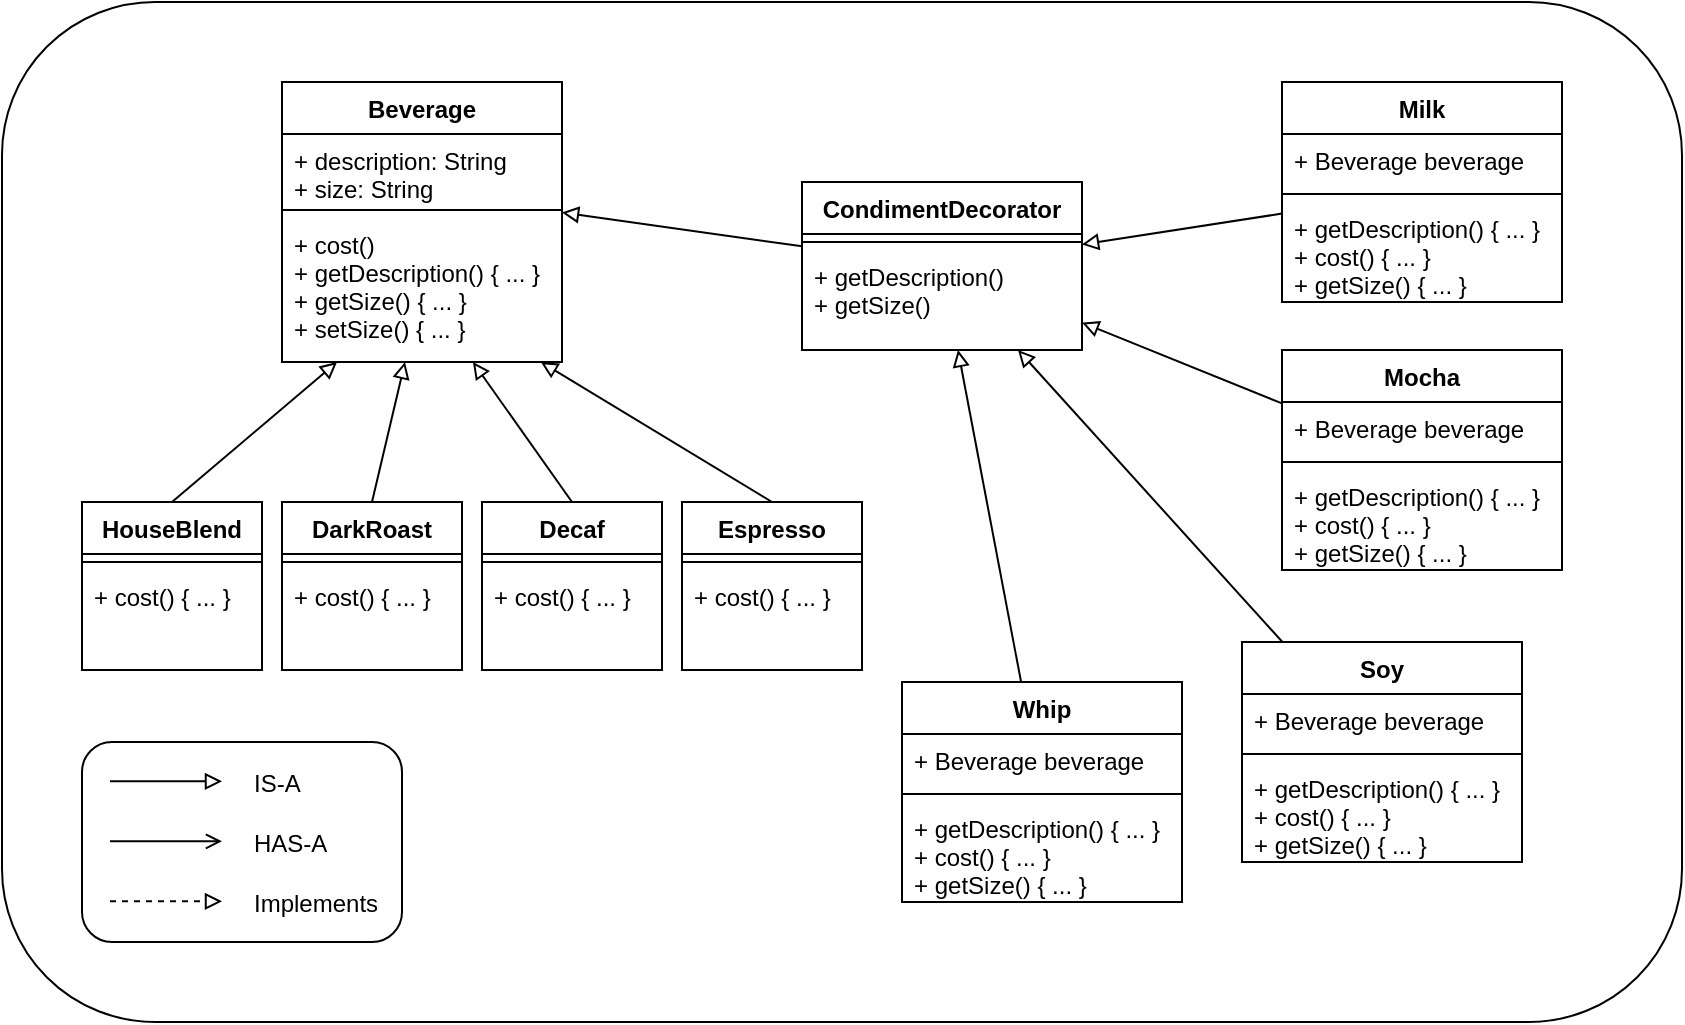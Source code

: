 <mxfile version="15.5.6" type="device"><diagram id="XpqjZvqzrvhHuElHt-EO" name="Page-1"><mxGraphModel dx="946" dy="557" grid="1" gridSize="10" guides="1" tooltips="1" connect="1" arrows="1" fold="1" page="1" pageScale="1" pageWidth="4681" pageHeight="3300" math="0" shadow="0"><root><mxCell id="0"/><mxCell id="1" parent="0"/><mxCell id="q1Y9wGK2aGl0RHbcgfHN-2" value="Beverage" style="swimlane;fontStyle=1;align=center;verticalAlign=top;childLayout=stackLayout;horizontal=1;startSize=26;horizontalStack=0;resizeParent=1;resizeParentMax=0;resizeLast=0;collapsible=1;marginBottom=0;fillColor=none;" parent="1" vertex="1"><mxGeometry x="180" y="80" width="140" height="140" as="geometry"/></mxCell><mxCell id="q1Y9wGK2aGl0RHbcgfHN-3" value="+ description: String&#10;+ size: String" style="text;strokeColor=none;fillColor=none;align=left;verticalAlign=top;spacingLeft=4;spacingRight=4;overflow=hidden;rotatable=0;points=[[0,0.5],[1,0.5]];portConstraint=eastwest;" parent="q1Y9wGK2aGl0RHbcgfHN-2" vertex="1"><mxGeometry y="26" width="140" height="34" as="geometry"/></mxCell><mxCell id="q1Y9wGK2aGl0RHbcgfHN-4" value="" style="line;strokeWidth=1;fillColor=none;align=left;verticalAlign=middle;spacingTop=-1;spacingLeft=3;spacingRight=3;rotatable=0;labelPosition=right;points=[];portConstraint=eastwest;" parent="q1Y9wGK2aGl0RHbcgfHN-2" vertex="1"><mxGeometry y="60" width="140" height="8" as="geometry"/></mxCell><mxCell id="q1Y9wGK2aGl0RHbcgfHN-5" value="+ cost()&#10;+ getDescription() { ... }&#10;+ getSize() { ... }&#10;+ setSize() { ... }" style="text;strokeColor=none;fillColor=none;align=left;verticalAlign=top;spacingLeft=4;spacingRight=4;overflow=hidden;rotatable=0;points=[[0,0.5],[1,0.5]];portConstraint=eastwest;" parent="q1Y9wGK2aGl0RHbcgfHN-2" vertex="1"><mxGeometry y="68" width="140" height="72" as="geometry"/></mxCell><mxCell id="q1Y9wGK2aGl0RHbcgfHN-6" value="HouseBlend" style="swimlane;fontStyle=1;align=center;verticalAlign=top;childLayout=stackLayout;horizontal=1;startSize=26;horizontalStack=0;resizeParent=1;resizeParentMax=0;resizeLast=0;collapsible=1;marginBottom=0;fillColor=none;" parent="1" vertex="1"><mxGeometry x="80" y="290" width="90" height="84" as="geometry"/></mxCell><mxCell id="q1Y9wGK2aGl0RHbcgfHN-8" value="" style="line;strokeWidth=1;fillColor=none;align=left;verticalAlign=middle;spacingTop=-1;spacingLeft=3;spacingRight=3;rotatable=0;labelPosition=right;points=[];portConstraint=eastwest;" parent="q1Y9wGK2aGl0RHbcgfHN-6" vertex="1"><mxGeometry y="26" width="90" height="8" as="geometry"/></mxCell><mxCell id="q1Y9wGK2aGl0RHbcgfHN-9" value="+ cost() { ... }" style="text;strokeColor=none;fillColor=none;align=left;verticalAlign=top;spacingLeft=4;spacingRight=4;overflow=hidden;rotatable=0;points=[[0,0.5],[1,0.5]];portConstraint=eastwest;" parent="q1Y9wGK2aGl0RHbcgfHN-6" vertex="1"><mxGeometry y="34" width="90" height="50" as="geometry"/></mxCell><mxCell id="q1Y9wGK2aGl0RHbcgfHN-10" value="DarkRoast" style="swimlane;fontStyle=1;align=center;verticalAlign=top;childLayout=stackLayout;horizontal=1;startSize=26;horizontalStack=0;resizeParent=1;resizeParentMax=0;resizeLast=0;collapsible=1;marginBottom=0;fillColor=none;" parent="1" vertex="1"><mxGeometry x="180" y="290" width="90" height="84" as="geometry"/></mxCell><mxCell id="q1Y9wGK2aGl0RHbcgfHN-11" value="" style="line;strokeWidth=1;fillColor=none;align=left;verticalAlign=middle;spacingTop=-1;spacingLeft=3;spacingRight=3;rotatable=0;labelPosition=right;points=[];portConstraint=eastwest;" parent="q1Y9wGK2aGl0RHbcgfHN-10" vertex="1"><mxGeometry y="26" width="90" height="8" as="geometry"/></mxCell><mxCell id="q1Y9wGK2aGl0RHbcgfHN-12" value="+ cost() { ... }" style="text;strokeColor=none;fillColor=none;align=left;verticalAlign=top;spacingLeft=4;spacingRight=4;overflow=hidden;rotatable=0;points=[[0,0.5],[1,0.5]];portConstraint=eastwest;" parent="q1Y9wGK2aGl0RHbcgfHN-10" vertex="1"><mxGeometry y="34" width="90" height="50" as="geometry"/></mxCell><mxCell id="q1Y9wGK2aGl0RHbcgfHN-13" value="Decaf" style="swimlane;fontStyle=1;align=center;verticalAlign=top;childLayout=stackLayout;horizontal=1;startSize=26;horizontalStack=0;resizeParent=1;resizeParentMax=0;resizeLast=0;collapsible=1;marginBottom=0;fillColor=none;" parent="1" vertex="1"><mxGeometry x="280" y="290" width="90" height="84" as="geometry"/></mxCell><mxCell id="q1Y9wGK2aGl0RHbcgfHN-14" value="" style="line;strokeWidth=1;fillColor=none;align=left;verticalAlign=middle;spacingTop=-1;spacingLeft=3;spacingRight=3;rotatable=0;labelPosition=right;points=[];portConstraint=eastwest;" parent="q1Y9wGK2aGl0RHbcgfHN-13" vertex="1"><mxGeometry y="26" width="90" height="8" as="geometry"/></mxCell><mxCell id="q1Y9wGK2aGl0RHbcgfHN-15" value="+ cost() { ... }" style="text;strokeColor=none;fillColor=none;align=left;verticalAlign=top;spacingLeft=4;spacingRight=4;overflow=hidden;rotatable=0;points=[[0,0.5],[1,0.5]];portConstraint=eastwest;" parent="q1Y9wGK2aGl0RHbcgfHN-13" vertex="1"><mxGeometry y="34" width="90" height="50" as="geometry"/></mxCell><mxCell id="q1Y9wGK2aGl0RHbcgfHN-16" value="Espresso" style="swimlane;fontStyle=1;align=center;verticalAlign=top;childLayout=stackLayout;horizontal=1;startSize=26;horizontalStack=0;resizeParent=1;resizeParentMax=0;resizeLast=0;collapsible=1;marginBottom=0;fillColor=none;" parent="1" vertex="1"><mxGeometry x="380" y="290" width="90" height="84" as="geometry"/></mxCell><mxCell id="q1Y9wGK2aGl0RHbcgfHN-17" value="" style="line;strokeWidth=1;fillColor=none;align=left;verticalAlign=middle;spacingTop=-1;spacingLeft=3;spacingRight=3;rotatable=0;labelPosition=right;points=[];portConstraint=eastwest;" parent="q1Y9wGK2aGl0RHbcgfHN-16" vertex="1"><mxGeometry y="26" width="90" height="8" as="geometry"/></mxCell><mxCell id="q1Y9wGK2aGl0RHbcgfHN-18" value="+ cost() { ... }" style="text;strokeColor=none;fillColor=none;align=left;verticalAlign=top;spacingLeft=4;spacingRight=4;overflow=hidden;rotatable=0;points=[[0,0.5],[1,0.5]];portConstraint=eastwest;" parent="q1Y9wGK2aGl0RHbcgfHN-16" vertex="1"><mxGeometry y="34" width="90" height="50" as="geometry"/></mxCell><mxCell id="q1Y9wGK2aGl0RHbcgfHN-19" value="" style="endArrow=open;html=1;rounded=0;exitX=0.996;exitY=1.023;exitDx=0;exitDy=0;exitPerimeter=0;endFill=0;" parent="1" edge="1"><mxGeometry width="50" height="50" relative="1" as="geometry"><mxPoint x="94" y="459.682" as="sourcePoint"/><mxPoint x="150" y="459.67" as="targetPoint"/></mxGeometry></mxCell><mxCell id="q1Y9wGK2aGl0RHbcgfHN-20" value="" style="endArrow=block;html=1;rounded=0;exitX=0.5;exitY=0;exitDx=0;exitDy=0;endFill=0;" parent="1" edge="1"><mxGeometry width="50" height="50" relative="1" as="geometry"><mxPoint x="94" y="429.67" as="sourcePoint"/><mxPoint x="150" y="429.67" as="targetPoint"/></mxGeometry></mxCell><mxCell id="q1Y9wGK2aGl0RHbcgfHN-21" value="" style="endArrow=block;html=1;rounded=0;dashed=1;endFill=0;exitX=0.5;exitY=0;exitDx=0;exitDy=0;" parent="1" edge="1"><mxGeometry width="50" height="50" relative="1" as="geometry"><mxPoint x="94" y="489.67" as="sourcePoint"/><mxPoint x="150" y="489.67" as="targetPoint"/></mxGeometry></mxCell><mxCell id="q1Y9wGK2aGl0RHbcgfHN-22" value="IS-A" style="text;strokeColor=none;fillColor=none;align=left;verticalAlign=middle;spacingLeft=4;spacingRight=4;overflow=hidden;points=[[0,0.5],[1,0.5]];portConstraint=eastwest;rotatable=0;" parent="1" vertex="1"><mxGeometry x="160" y="415" width="50" height="30" as="geometry"/></mxCell><mxCell id="q1Y9wGK2aGl0RHbcgfHN-23" value="HAS-A" style="text;strokeColor=none;fillColor=none;align=left;verticalAlign=middle;spacingLeft=4;spacingRight=4;overflow=hidden;points=[[0,0.5],[1,0.5]];portConstraint=eastwest;rotatable=0;" parent="1" vertex="1"><mxGeometry x="160" y="445" width="50" height="30" as="geometry"/></mxCell><mxCell id="q1Y9wGK2aGl0RHbcgfHN-24" value="Implements" style="text;strokeColor=none;fillColor=none;align=left;verticalAlign=middle;spacingLeft=4;spacingRight=4;overflow=hidden;points=[[0,0.5],[1,0.5]];portConstraint=eastwest;rotatable=0;" parent="1" vertex="1"><mxGeometry x="160" y="475" width="80" height="30" as="geometry"/></mxCell><mxCell id="q1Y9wGK2aGl0RHbcgfHN-25" value="" style="rounded=1;whiteSpace=wrap;html=1;fillColor=none;" parent="1" vertex="1"><mxGeometry x="80" y="410" width="160" height="100" as="geometry"/></mxCell><mxCell id="q1Y9wGK2aGl0RHbcgfHN-26" value="" style="endArrow=block;html=1;rounded=0;exitX=0.5;exitY=0;exitDx=0;exitDy=0;endFill=0;" parent="1" source="q1Y9wGK2aGl0RHbcgfHN-6" target="q1Y9wGK2aGl0RHbcgfHN-5" edge="1"><mxGeometry width="50" height="50" relative="1" as="geometry"><mxPoint x="114" y="410.0" as="sourcePoint"/><mxPoint x="170" y="410.0" as="targetPoint"/></mxGeometry></mxCell><mxCell id="q1Y9wGK2aGl0RHbcgfHN-27" value="" style="endArrow=block;html=1;rounded=0;exitX=0.5;exitY=0;exitDx=0;exitDy=0;endFill=0;" parent="1" source="q1Y9wGK2aGl0RHbcgfHN-10" target="q1Y9wGK2aGl0RHbcgfHN-5" edge="1"><mxGeometry width="50" height="50" relative="1" as="geometry"><mxPoint x="135" y="300" as="sourcePoint"/><mxPoint x="165.04" y="250" as="targetPoint"/></mxGeometry></mxCell><mxCell id="q1Y9wGK2aGl0RHbcgfHN-28" value="" style="endArrow=block;html=1;rounded=0;exitX=0.5;exitY=0;exitDx=0;exitDy=0;endFill=0;" parent="1" source="q1Y9wGK2aGl0RHbcgfHN-13" target="q1Y9wGK2aGl0RHbcgfHN-5" edge="1"><mxGeometry width="50" height="50" relative="1" as="geometry"><mxPoint x="235" y="300" as="sourcePoint"/><mxPoint x="160" y="240" as="targetPoint"/></mxGeometry></mxCell><mxCell id="q1Y9wGK2aGl0RHbcgfHN-29" value="" style="endArrow=block;html=1;rounded=0;exitX=0.5;exitY=0;exitDx=0;exitDy=0;endFill=0;" parent="1" source="q1Y9wGK2aGl0RHbcgfHN-16" target="q1Y9wGK2aGl0RHbcgfHN-5" edge="1"><mxGeometry width="50" height="50" relative="1" as="geometry"><mxPoint x="335" y="300" as="sourcePoint"/><mxPoint x="170" y="250" as="targetPoint"/></mxGeometry></mxCell><mxCell id="q1Y9wGK2aGl0RHbcgfHN-30" value="CondimentDecorator" style="swimlane;fontStyle=1;align=center;verticalAlign=top;childLayout=stackLayout;horizontal=1;startSize=26;horizontalStack=0;resizeParent=1;resizeParentMax=0;resizeLast=0;collapsible=1;marginBottom=0;fillColor=none;" parent="1" vertex="1"><mxGeometry x="440" y="130" width="140" height="84" as="geometry"/></mxCell><mxCell id="q1Y9wGK2aGl0RHbcgfHN-32" value="" style="line;strokeWidth=1;fillColor=none;align=left;verticalAlign=middle;spacingTop=-1;spacingLeft=3;spacingRight=3;rotatable=0;labelPosition=right;points=[];portConstraint=eastwest;" parent="q1Y9wGK2aGl0RHbcgfHN-30" vertex="1"><mxGeometry y="26" width="140" height="8" as="geometry"/></mxCell><mxCell id="q1Y9wGK2aGl0RHbcgfHN-33" value="+ getDescription()&#10;+ getSize()" style="text;strokeColor=none;fillColor=none;align=left;verticalAlign=top;spacingLeft=4;spacingRight=4;overflow=hidden;rotatable=0;points=[[0,0.5],[1,0.5]];portConstraint=eastwest;" parent="q1Y9wGK2aGl0RHbcgfHN-30" vertex="1"><mxGeometry y="34" width="140" height="50" as="geometry"/></mxCell><mxCell id="q1Y9wGK2aGl0RHbcgfHN-34" value="" style="endArrow=block;html=1;rounded=0;endFill=0;entryX=1;entryY=1.154;entryDx=0;entryDy=0;entryPerimeter=0;" parent="1" source="q1Y9wGK2aGl0RHbcgfHN-30" target="q1Y9wGK2aGl0RHbcgfHN-3" edge="1"><mxGeometry width="50" height="50" relative="1" as="geometry"><mxPoint x="435" y="300" as="sourcePoint"/><mxPoint x="318.333" y="250" as="targetPoint"/></mxGeometry></mxCell><mxCell id="q1Y9wGK2aGl0RHbcgfHN-47" value="" style="endArrow=block;html=1;rounded=0;endFill=0;" parent="1" source="q1Y9wGK2aGl0RHbcgfHN-55" target="q1Y9wGK2aGl0RHbcgfHN-30" edge="1"><mxGeometry width="50" height="50" relative="1" as="geometry"><mxPoint x="574.983" y="410" as="sourcePoint"/><mxPoint x="330" y="196.004" as="targetPoint"/></mxGeometry></mxCell><mxCell id="q1Y9wGK2aGl0RHbcgfHN-48" value="" style="endArrow=block;html=1;rounded=0;endFill=0;" parent="1" source="q1Y9wGK2aGl0RHbcgfHN-59" target="q1Y9wGK2aGl0RHbcgfHN-30" edge="1"><mxGeometry width="50" height="50" relative="1" as="geometry"><mxPoint x="632.667" y="310" as="sourcePoint"/><mxPoint x="340" y="206.004" as="targetPoint"/></mxGeometry></mxCell><mxCell id="q1Y9wGK2aGl0RHbcgfHN-49" value="" style="endArrow=block;html=1;rounded=0;endFill=0;" parent="1" source="q1Y9wGK2aGl0RHbcgfHN-63" target="q1Y9wGK2aGl0RHbcgfHN-30" edge="1"><mxGeometry width="50" height="50" relative="1" as="geometry"><mxPoint x="640" y="221.4" as="sourcePoint"/><mxPoint x="350" y="216.004" as="targetPoint"/></mxGeometry></mxCell><mxCell id="q1Y9wGK2aGl0RHbcgfHN-50" value="" style="endArrow=block;html=1;rounded=0;endFill=0;" parent="1" source="q1Y9wGK2aGl0RHbcgfHN-67" target="q1Y9wGK2aGl0RHbcgfHN-30" edge="1"><mxGeometry width="50" height="50" relative="1" as="geometry"><mxPoint x="640" y="152.5" as="sourcePoint"/><mxPoint x="360" y="226.004" as="targetPoint"/></mxGeometry></mxCell><mxCell id="q1Y9wGK2aGl0RHbcgfHN-51" value="" style="rounded=1;whiteSpace=wrap;html=1;fillColor=none;" parent="1" vertex="1"><mxGeometry x="40" y="40" width="840" height="510" as="geometry"/></mxCell><mxCell id="q1Y9wGK2aGl0RHbcgfHN-55" value="Whip" style="swimlane;fontStyle=1;align=center;verticalAlign=top;childLayout=stackLayout;horizontal=1;startSize=26;horizontalStack=0;resizeParent=1;resizeParentMax=0;resizeLast=0;collapsible=1;marginBottom=0;fillColor=none;" parent="1" vertex="1"><mxGeometry x="490" y="380" width="140" height="110" as="geometry"/></mxCell><mxCell id="q1Y9wGK2aGl0RHbcgfHN-56" value="+ Beverage beverage" style="text;strokeColor=none;fillColor=none;align=left;verticalAlign=top;spacingLeft=4;spacingRight=4;overflow=hidden;rotatable=0;points=[[0,0.5],[1,0.5]];portConstraint=eastwest;" parent="q1Y9wGK2aGl0RHbcgfHN-55" vertex="1"><mxGeometry y="26" width="140" height="26" as="geometry"/></mxCell><mxCell id="q1Y9wGK2aGl0RHbcgfHN-57" value="" style="line;strokeWidth=1;fillColor=none;align=left;verticalAlign=middle;spacingTop=-1;spacingLeft=3;spacingRight=3;rotatable=0;labelPosition=right;points=[];portConstraint=eastwest;" parent="q1Y9wGK2aGl0RHbcgfHN-55" vertex="1"><mxGeometry y="52" width="140" height="8" as="geometry"/></mxCell><mxCell id="q1Y9wGK2aGl0RHbcgfHN-58" value="+ getDescription() { ... }&#10;+ cost() { ... }&#10;+ getSize() { ... }" style="text;strokeColor=none;fillColor=none;align=left;verticalAlign=top;spacingLeft=4;spacingRight=4;overflow=hidden;rotatable=0;points=[[0,0.5],[1,0.5]];portConstraint=eastwest;" parent="q1Y9wGK2aGl0RHbcgfHN-55" vertex="1"><mxGeometry y="60" width="140" height="50" as="geometry"/></mxCell><mxCell id="q1Y9wGK2aGl0RHbcgfHN-59" value="Soy" style="swimlane;fontStyle=1;align=center;verticalAlign=top;childLayout=stackLayout;horizontal=1;startSize=26;horizontalStack=0;resizeParent=1;resizeParentMax=0;resizeLast=0;collapsible=1;marginBottom=0;fillColor=none;" parent="1" vertex="1"><mxGeometry x="660" y="360" width="140" height="110" as="geometry"/></mxCell><mxCell id="q1Y9wGK2aGl0RHbcgfHN-60" value="+ Beverage beverage" style="text;strokeColor=none;fillColor=none;align=left;verticalAlign=top;spacingLeft=4;spacingRight=4;overflow=hidden;rotatable=0;points=[[0,0.5],[1,0.5]];portConstraint=eastwest;" parent="q1Y9wGK2aGl0RHbcgfHN-59" vertex="1"><mxGeometry y="26" width="140" height="26" as="geometry"/></mxCell><mxCell id="q1Y9wGK2aGl0RHbcgfHN-61" value="" style="line;strokeWidth=1;fillColor=none;align=left;verticalAlign=middle;spacingTop=-1;spacingLeft=3;spacingRight=3;rotatable=0;labelPosition=right;points=[];portConstraint=eastwest;" parent="q1Y9wGK2aGl0RHbcgfHN-59" vertex="1"><mxGeometry y="52" width="140" height="8" as="geometry"/></mxCell><mxCell id="q1Y9wGK2aGl0RHbcgfHN-62" value="+ getDescription() { ... }&#10;+ cost() { ... }&#10;+ getSize() { ... }" style="text;strokeColor=none;fillColor=none;align=left;verticalAlign=top;spacingLeft=4;spacingRight=4;overflow=hidden;rotatable=0;points=[[0,0.5],[1,0.5]];portConstraint=eastwest;" parent="q1Y9wGK2aGl0RHbcgfHN-59" vertex="1"><mxGeometry y="60" width="140" height="50" as="geometry"/></mxCell><mxCell id="q1Y9wGK2aGl0RHbcgfHN-63" value="Mocha" style="swimlane;fontStyle=1;align=center;verticalAlign=top;childLayout=stackLayout;horizontal=1;startSize=26;horizontalStack=0;resizeParent=1;resizeParentMax=0;resizeLast=0;collapsible=1;marginBottom=0;fillColor=none;" parent="1" vertex="1"><mxGeometry x="680" y="214" width="140" height="110" as="geometry"/></mxCell><mxCell id="q1Y9wGK2aGl0RHbcgfHN-64" value="+ Beverage beverage" style="text;strokeColor=none;fillColor=none;align=left;verticalAlign=top;spacingLeft=4;spacingRight=4;overflow=hidden;rotatable=0;points=[[0,0.5],[1,0.5]];portConstraint=eastwest;" parent="q1Y9wGK2aGl0RHbcgfHN-63" vertex="1"><mxGeometry y="26" width="140" height="26" as="geometry"/></mxCell><mxCell id="q1Y9wGK2aGl0RHbcgfHN-65" value="" style="line;strokeWidth=1;fillColor=none;align=left;verticalAlign=middle;spacingTop=-1;spacingLeft=3;spacingRight=3;rotatable=0;labelPosition=right;points=[];portConstraint=eastwest;" parent="q1Y9wGK2aGl0RHbcgfHN-63" vertex="1"><mxGeometry y="52" width="140" height="8" as="geometry"/></mxCell><mxCell id="q1Y9wGK2aGl0RHbcgfHN-66" value="+ getDescription() { ... }&#10;+ cost() { ... }&#10;+ getSize() { ... }" style="text;strokeColor=none;fillColor=none;align=left;verticalAlign=top;spacingLeft=4;spacingRight=4;overflow=hidden;rotatable=0;points=[[0,0.5],[1,0.5]];portConstraint=eastwest;" parent="q1Y9wGK2aGl0RHbcgfHN-63" vertex="1"><mxGeometry y="60" width="140" height="50" as="geometry"/></mxCell><mxCell id="q1Y9wGK2aGl0RHbcgfHN-67" value="Milk" style="swimlane;fontStyle=1;align=center;verticalAlign=top;childLayout=stackLayout;horizontal=1;startSize=26;horizontalStack=0;resizeParent=1;resizeParentMax=0;resizeLast=0;collapsible=1;marginBottom=0;fillColor=none;" parent="1" vertex="1"><mxGeometry x="680" y="80" width="140" height="110" as="geometry"/></mxCell><mxCell id="q1Y9wGK2aGl0RHbcgfHN-68" value="+ Beverage beverage" style="text;strokeColor=none;fillColor=none;align=left;verticalAlign=top;spacingLeft=4;spacingRight=4;overflow=hidden;rotatable=0;points=[[0,0.5],[1,0.5]];portConstraint=eastwest;" parent="q1Y9wGK2aGl0RHbcgfHN-67" vertex="1"><mxGeometry y="26" width="140" height="26" as="geometry"/></mxCell><mxCell id="q1Y9wGK2aGl0RHbcgfHN-69" value="" style="line;strokeWidth=1;fillColor=none;align=left;verticalAlign=middle;spacingTop=-1;spacingLeft=3;spacingRight=3;rotatable=0;labelPosition=right;points=[];portConstraint=eastwest;" parent="q1Y9wGK2aGl0RHbcgfHN-67" vertex="1"><mxGeometry y="52" width="140" height="8" as="geometry"/></mxCell><mxCell id="q1Y9wGK2aGl0RHbcgfHN-70" value="+ getDescription() { ... }&#10;+ cost() { ... }&#10;+ getSize() { ... }" style="text;strokeColor=none;fillColor=none;align=left;verticalAlign=top;spacingLeft=4;spacingRight=4;overflow=hidden;rotatable=0;points=[[0,0.5],[1,0.5]];portConstraint=eastwest;" parent="q1Y9wGK2aGl0RHbcgfHN-67" vertex="1"><mxGeometry y="60" width="140" height="50" as="geometry"/></mxCell></root></mxGraphModel></diagram></mxfile>